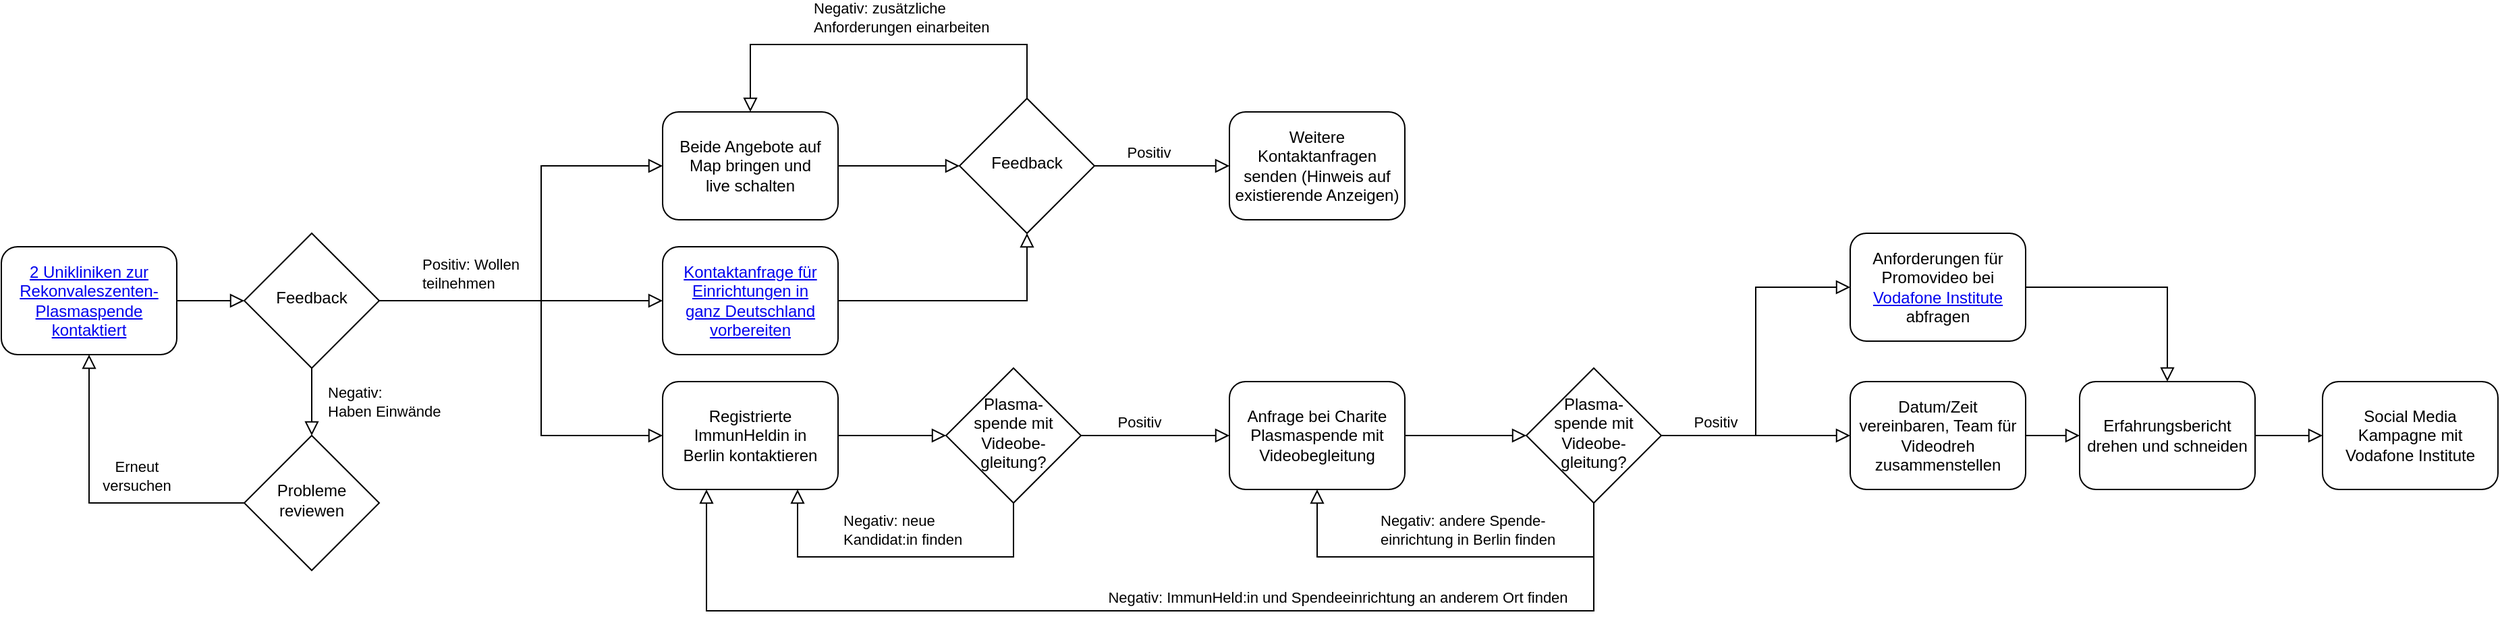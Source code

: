 <mxfile version="13.0.1" type="github">
  <diagram id="C5RBs43oDa-KdzZeNtuy" name="Page-1">
    <mxGraphModel dx="1731" dy="620" grid="1" gridSize="10" guides="1" tooltips="1" connect="1" arrows="1" fold="1" page="1" pageScale="1" pageWidth="827" pageHeight="1169" math="0" shadow="0">
      <root>
        <mxCell id="WIyWlLk6GJQsqaUBKTNV-0" />
        <mxCell id="WIyWlLk6GJQsqaUBKTNV-1" parent="WIyWlLk6GJQsqaUBKTNV-0" />
        <mxCell id="WIyWlLk6GJQsqaUBKTNV-2" value="" style="rounded=0;html=1;jettySize=auto;orthogonalLoop=1;fontSize=11;endArrow=block;endFill=0;endSize=8;strokeWidth=1;shadow=0;labelBackgroundColor=none;edgeStyle=orthogonalEdgeStyle;" parent="WIyWlLk6GJQsqaUBKTNV-1" source="WIyWlLk6GJQsqaUBKTNV-3" target="WIyWlLk6GJQsqaUBKTNV-6" edge="1">
          <mxGeometry relative="1" as="geometry" />
        </mxCell>
        <mxCell id="WIyWlLk6GJQsqaUBKTNV-3" value="&lt;a href=&quot;https://github.com/weliveindetail/ImmunHelden.de/issues/11&quot;&gt;2 Unikliniken zur Rekonvaleszenten-Plasmaspende kontaktiert&lt;/a&gt;" style="rounded=1;whiteSpace=wrap;html=1;fontSize=12;glass=0;strokeWidth=1;shadow=0;" parent="WIyWlLk6GJQsqaUBKTNV-1" vertex="1">
          <mxGeometry x="-150" y="230" width="130" height="80" as="geometry" />
        </mxCell>
        <mxCell id="WIyWlLk6GJQsqaUBKTNV-4" value="&lt;div align=&quot;left&quot;&gt;Negativ:&lt;br&gt;&lt;/div&gt;&lt;div align=&quot;left&quot;&gt;Haben Einwände&lt;br&gt;&lt;/div&gt;" style="rounded=0;html=1;jettySize=auto;orthogonalLoop=1;fontSize=11;endArrow=block;endFill=0;endSize=8;strokeWidth=1;shadow=0;labelBackgroundColor=none;edgeStyle=orthogonalEdgeStyle;align=left;" parent="WIyWlLk6GJQsqaUBKTNV-1" source="WIyWlLk6GJQsqaUBKTNV-6" target="WIyWlLk6GJQsqaUBKTNV-10" edge="1">
          <mxGeometry y="10" relative="1" as="geometry">
            <mxPoint as="offset" />
          </mxGeometry>
        </mxCell>
        <mxCell id="WIyWlLk6GJQsqaUBKTNV-5" value="&lt;div align=&quot;left&quot;&gt;Positiv: Wollen&lt;br&gt;teilnehmen&lt;/div&gt;" style="edgeStyle=orthogonalEdgeStyle;rounded=0;html=1;jettySize=auto;orthogonalLoop=1;fontSize=11;endArrow=block;endFill=0;endSize=8;strokeWidth=1;shadow=0;labelBackgroundColor=none;align=left;" parent="WIyWlLk6GJQsqaUBKTNV-1" source="WIyWlLk6GJQsqaUBKTNV-6" target="WIyWlLk6GJQsqaUBKTNV-7" edge="1">
          <mxGeometry x="-0.714" y="20" relative="1" as="geometry">
            <mxPoint as="offset" />
          </mxGeometry>
        </mxCell>
        <mxCell id="eErChaB8MKPypUC0hWl1-0" style="edgeStyle=orthogonalEdgeStyle;rounded=0;orthogonalLoop=1;jettySize=auto;html=1;endArrow=block;endFill=0;strokeWidth=1;entryX=0;entryY=0.5;entryDx=0;entryDy=0;endSize=8;" edge="1" parent="WIyWlLk6GJQsqaUBKTNV-1" source="WIyWlLk6GJQsqaUBKTNV-6" target="eErChaB8MKPypUC0hWl1-1">
          <mxGeometry relative="1" as="geometry">
            <mxPoint x="250" y="160" as="targetPoint" />
            <Array as="points">
              <mxPoint x="250" y="270" />
              <mxPoint x="250" y="170" />
            </Array>
          </mxGeometry>
        </mxCell>
        <mxCell id="eErChaB8MKPypUC0hWl1-10" style="edgeStyle=orthogonalEdgeStyle;rounded=0;orthogonalLoop=1;jettySize=auto;html=1;entryX=0;entryY=0.5;entryDx=0;entryDy=0;endArrow=block;endFill=0;endSize=8;strokeWidth=1;" edge="1" parent="WIyWlLk6GJQsqaUBKTNV-1" source="WIyWlLk6GJQsqaUBKTNV-6" target="eErChaB8MKPypUC0hWl1-9">
          <mxGeometry relative="1" as="geometry">
            <Array as="points">
              <mxPoint x="250" y="270" />
              <mxPoint x="250" y="370" />
            </Array>
          </mxGeometry>
        </mxCell>
        <mxCell id="WIyWlLk6GJQsqaUBKTNV-6" value="Feedback" style="rhombus;whiteSpace=wrap;html=1;shadow=0;fontFamily=Helvetica;fontSize=12;align=center;strokeWidth=1;spacing=6;spacingTop=-4;" parent="WIyWlLk6GJQsqaUBKTNV-1" vertex="1">
          <mxGeometry x="30" y="220" width="100" height="100" as="geometry" />
        </mxCell>
        <mxCell id="eErChaB8MKPypUC0hWl1-6" style="edgeStyle=orthogonalEdgeStyle;rounded=0;orthogonalLoop=1;jettySize=auto;html=1;endArrow=block;endFill=0;endSize=8;strokeWidth=1;" edge="1" parent="WIyWlLk6GJQsqaUBKTNV-1" source="WIyWlLk6GJQsqaUBKTNV-7" target="eErChaB8MKPypUC0hWl1-2">
          <mxGeometry relative="1" as="geometry">
            <mxPoint x="520" y="270" as="targetPoint" />
          </mxGeometry>
        </mxCell>
        <mxCell id="WIyWlLk6GJQsqaUBKTNV-7" value="&lt;a href=&quot;https://www.blutspenden.de/blutspendedienste/&quot;&gt;Kontaktanfrage für Einrichtungen in&lt;br&gt;ganz Deutschland vorbereiten&lt;/a&gt;" style="rounded=1;whiteSpace=wrap;html=1;fontSize=12;glass=0;strokeWidth=1;shadow=0;" parent="WIyWlLk6GJQsqaUBKTNV-1" vertex="1">
          <mxGeometry x="340" y="230" width="130" height="80" as="geometry" />
        </mxCell>
        <mxCell id="WIyWlLk6GJQsqaUBKTNV-8" value="Erneut&lt;br&gt;versuchen" style="rounded=0;html=1;jettySize=auto;orthogonalLoop=1;fontSize=11;endArrow=block;endFill=0;endSize=8;strokeWidth=1;shadow=0;labelBackgroundColor=none;edgeStyle=orthogonalEdgeStyle;entryX=0.5;entryY=1;entryDx=0;entryDy=0;" parent="WIyWlLk6GJQsqaUBKTNV-1" source="WIyWlLk6GJQsqaUBKTNV-10" target="WIyWlLk6GJQsqaUBKTNV-3" edge="1">
          <mxGeometry x="-0.289" y="-20" relative="1" as="geometry">
            <mxPoint as="offset" />
          </mxGeometry>
        </mxCell>
        <mxCell id="WIyWlLk6GJQsqaUBKTNV-10" value="Probleme&lt;br&gt;reviewen" style="rhombus;whiteSpace=wrap;html=1;shadow=0;fontFamily=Helvetica;fontSize=12;align=center;strokeWidth=1;spacing=6;spacingTop=-4;" parent="WIyWlLk6GJQsqaUBKTNV-1" vertex="1">
          <mxGeometry x="30" y="370" width="100" height="100" as="geometry" />
        </mxCell>
        <mxCell id="WIyWlLk6GJQsqaUBKTNV-11" value="Weitere Kontaktanfragen senden (Hinweis auf existierende Anzeigen)" style="rounded=1;whiteSpace=wrap;html=1;fontSize=12;glass=0;strokeWidth=1;shadow=0;" parent="WIyWlLk6GJQsqaUBKTNV-1" vertex="1">
          <mxGeometry x="760" y="130" width="130" height="80" as="geometry" />
        </mxCell>
        <mxCell id="eErChaB8MKPypUC0hWl1-3" style="edgeStyle=orthogonalEdgeStyle;rounded=0;orthogonalLoop=1;jettySize=auto;html=1;endArrow=block;endFill=0;endSize=8;strokeWidth=1;" edge="1" parent="WIyWlLk6GJQsqaUBKTNV-1" source="eErChaB8MKPypUC0hWl1-1" target="eErChaB8MKPypUC0hWl1-2">
          <mxGeometry relative="1" as="geometry" />
        </mxCell>
        <mxCell id="eErChaB8MKPypUC0hWl1-1" value="Beide Angebote auf Map bringen und&lt;br&gt;live schalten" style="rounded=1;whiteSpace=wrap;html=1;fontSize=12;glass=0;strokeWidth=1;shadow=0;" vertex="1" parent="WIyWlLk6GJQsqaUBKTNV-1">
          <mxGeometry x="340" y="130" width="130" height="80" as="geometry" />
        </mxCell>
        <mxCell id="eErChaB8MKPypUC0hWl1-4" style="edgeStyle=orthogonalEdgeStyle;rounded=0;orthogonalLoop=1;jettySize=auto;html=1;endArrow=block;endFill=0;endSize=8;strokeWidth=1;entryX=0.5;entryY=0;entryDx=0;entryDy=0;" edge="1" parent="WIyWlLk6GJQsqaUBKTNV-1" source="eErChaB8MKPypUC0hWl1-2" target="eErChaB8MKPypUC0hWl1-1">
          <mxGeometry relative="1" as="geometry">
            <mxPoint x="610" y="50" as="targetPoint" />
            <Array as="points">
              <mxPoint x="610" y="80" />
              <mxPoint x="405" y="80" />
            </Array>
          </mxGeometry>
        </mxCell>
        <mxCell id="eErChaB8MKPypUC0hWl1-5" value="&lt;div align=&quot;left&quot;&gt;Negativ: zusätzliche&lt;br&gt;&lt;/div&gt;&lt;div align=&quot;left&quot;&gt;Anforderungen einarbeiten&lt;br&gt;&lt;/div&gt;" style="edgeLabel;html=1;align=left;verticalAlign=middle;resizable=0;points=[];" vertex="1" connectable="0" parent="eErChaB8MKPypUC0hWl1-4">
          <mxGeometry x="0.01" y="-1" relative="1" as="geometry">
            <mxPoint x="-51" y="-19" as="offset" />
          </mxGeometry>
        </mxCell>
        <mxCell id="eErChaB8MKPypUC0hWl1-7" style="edgeStyle=orthogonalEdgeStyle;rounded=0;orthogonalLoop=1;jettySize=auto;html=1;entryX=0;entryY=0.5;entryDx=0;entryDy=0;endArrow=block;endFill=0;endSize=8;strokeWidth=1;" edge="1" parent="WIyWlLk6GJQsqaUBKTNV-1" source="eErChaB8MKPypUC0hWl1-2" target="WIyWlLk6GJQsqaUBKTNV-11">
          <mxGeometry relative="1" as="geometry" />
        </mxCell>
        <mxCell id="eErChaB8MKPypUC0hWl1-24" value="Positiv" style="edgeLabel;html=1;align=center;verticalAlign=middle;resizable=0;points=[];" vertex="1" connectable="0" parent="eErChaB8MKPypUC0hWl1-7">
          <mxGeometry x="-0.58" y="-1" relative="1" as="geometry">
            <mxPoint x="19" y="-11" as="offset" />
          </mxGeometry>
        </mxCell>
        <mxCell id="eErChaB8MKPypUC0hWl1-2" value="Feedback" style="rhombus;whiteSpace=wrap;html=1;shadow=0;fontFamily=Helvetica;fontSize=12;align=center;strokeWidth=1;spacing=6;spacingTop=-4;" vertex="1" parent="WIyWlLk6GJQsqaUBKTNV-1">
          <mxGeometry x="560" y="120" width="100" height="100" as="geometry" />
        </mxCell>
        <mxCell id="eErChaB8MKPypUC0hWl1-18" style="edgeStyle=orthogonalEdgeStyle;rounded=0;orthogonalLoop=1;jettySize=auto;html=1;endArrow=block;endFill=0;endSize=8;strokeWidth=1;" edge="1" parent="WIyWlLk6GJQsqaUBKTNV-1" source="eErChaB8MKPypUC0hWl1-8" target="eErChaB8MKPypUC0hWl1-14">
          <mxGeometry relative="1" as="geometry" />
        </mxCell>
        <mxCell id="eErChaB8MKPypUC0hWl1-8" value="Anfrage bei Charite&lt;br&gt;Plasmaspende mit Videobegleitung" style="rounded=1;whiteSpace=wrap;html=1;fontSize=12;glass=0;strokeWidth=1;shadow=0;" vertex="1" parent="WIyWlLk6GJQsqaUBKTNV-1">
          <mxGeometry x="760" y="330" width="130" height="80" as="geometry" />
        </mxCell>
        <mxCell id="eErChaB8MKPypUC0hWl1-12" value="" style="edgeStyle=orthogonalEdgeStyle;rounded=0;orthogonalLoop=1;jettySize=auto;html=1;endArrow=block;endFill=0;endSize=8;strokeWidth=1;" edge="1" parent="WIyWlLk6GJQsqaUBKTNV-1" source="eErChaB8MKPypUC0hWl1-9">
          <mxGeometry relative="1" as="geometry">
            <mxPoint x="550" y="370" as="targetPoint" />
          </mxGeometry>
        </mxCell>
        <mxCell id="eErChaB8MKPypUC0hWl1-9" value="Registrierte ImmunHeldin in&lt;br&gt;Berlin kontaktieren" style="rounded=1;whiteSpace=wrap;html=1;fontSize=12;glass=0;strokeWidth=1;shadow=0;" vertex="1" parent="WIyWlLk6GJQsqaUBKTNV-1">
          <mxGeometry x="340" y="330" width="130" height="80" as="geometry" />
        </mxCell>
        <mxCell id="eErChaB8MKPypUC0hWl1-15" value="" style="edgeStyle=orthogonalEdgeStyle;rounded=0;orthogonalLoop=1;jettySize=auto;html=1;endArrow=block;endFill=0;endSize=8;strokeWidth=1;" edge="1" parent="WIyWlLk6GJQsqaUBKTNV-1" source="eErChaB8MKPypUC0hWl1-13">
          <mxGeometry relative="1" as="geometry">
            <mxPoint x="440" y="410" as="targetPoint" />
            <Array as="points">
              <mxPoint x="600" y="460" />
              <mxPoint x="440" y="460" />
              <mxPoint x="440" y="410" />
            </Array>
          </mxGeometry>
        </mxCell>
        <mxCell id="eErChaB8MKPypUC0hWl1-16" value="&lt;div align=&quot;left&quot;&gt;Negativ: neue&lt;br&gt;Kandidat:in finden&lt;br&gt;&lt;/div&gt;" style="edgeLabel;html=1;align=left;verticalAlign=middle;resizable=0;points=[];" vertex="1" connectable="0" parent="eErChaB8MKPypUC0hWl1-15">
          <mxGeometry x="0.347" y="3" relative="1" as="geometry">
            <mxPoint y="-23" as="offset" />
          </mxGeometry>
        </mxCell>
        <mxCell id="eErChaB8MKPypUC0hWl1-17" style="edgeStyle=orthogonalEdgeStyle;rounded=0;orthogonalLoop=1;jettySize=auto;html=1;entryX=0;entryY=0.5;entryDx=0;entryDy=0;endArrow=block;endFill=0;endSize=8;strokeWidth=1;" edge="1" parent="WIyWlLk6GJQsqaUBKTNV-1" source="eErChaB8MKPypUC0hWl1-13" target="eErChaB8MKPypUC0hWl1-8">
          <mxGeometry relative="1" as="geometry" />
        </mxCell>
        <mxCell id="eErChaB8MKPypUC0hWl1-23" value="&lt;div&gt;Positiv&lt;/div&gt;" style="edgeLabel;html=1;align=center;verticalAlign=middle;resizable=0;points=[];" vertex="1" connectable="0" parent="eErChaB8MKPypUC0hWl1-17">
          <mxGeometry x="-0.218" y="1" relative="1" as="geometry">
            <mxPoint y="-9" as="offset" />
          </mxGeometry>
        </mxCell>
        <mxCell id="eErChaB8MKPypUC0hWl1-13" value="Plasma-&lt;br&gt;spende mit Videobe-gleitung?" style="rhombus;whiteSpace=wrap;html=1;shadow=0;fontFamily=Helvetica;fontSize=12;align=center;strokeWidth=1;spacing=6;spacingTop=-4;" vertex="1" parent="WIyWlLk6GJQsqaUBKTNV-1">
          <mxGeometry x="550" y="320" width="100" height="100" as="geometry" />
        </mxCell>
        <mxCell id="eErChaB8MKPypUC0hWl1-19" style="edgeStyle=orthogonalEdgeStyle;rounded=0;orthogonalLoop=1;jettySize=auto;html=1;entryX=0.5;entryY=1;entryDx=0;entryDy=0;endArrow=block;endFill=0;endSize=8;strokeWidth=1;" edge="1" parent="WIyWlLk6GJQsqaUBKTNV-1" source="eErChaB8MKPypUC0hWl1-14" target="eErChaB8MKPypUC0hWl1-8">
          <mxGeometry relative="1" as="geometry">
            <Array as="points">
              <mxPoint x="1030" y="460" />
              <mxPoint x="825" y="460" />
            </Array>
          </mxGeometry>
        </mxCell>
        <mxCell id="eErChaB8MKPypUC0hWl1-20" value="&lt;div align=&quot;left&quot;&gt;Negativ: andere Spende-&lt;br&gt;einrichtung in Berlin finden&lt;br&gt;&lt;/div&gt;" style="edgeLabel;html=1;align=left;verticalAlign=middle;resizable=0;points=[];" vertex="1" connectable="0" parent="eErChaB8MKPypUC0hWl1-19">
          <mxGeometry x="0.159" y="2" relative="1" as="geometry">
            <mxPoint x="-29" y="-22" as="offset" />
          </mxGeometry>
        </mxCell>
        <mxCell id="eErChaB8MKPypUC0hWl1-21" style="edgeStyle=orthogonalEdgeStyle;rounded=0;orthogonalLoop=1;jettySize=auto;html=1;entryX=0.25;entryY=1;entryDx=0;entryDy=0;endArrow=block;endFill=0;endSize=8;strokeWidth=1;" edge="1" parent="WIyWlLk6GJQsqaUBKTNV-1" source="eErChaB8MKPypUC0hWl1-14" target="eErChaB8MKPypUC0hWl1-9">
          <mxGeometry relative="1" as="geometry">
            <Array as="points">
              <mxPoint x="1030" y="500" />
              <mxPoint x="373" y="500" />
            </Array>
          </mxGeometry>
        </mxCell>
        <mxCell id="eErChaB8MKPypUC0hWl1-22" value="Negativ: ImmunHeld:in und Spendeeinrichtung an anderem Ort finden" style="edgeLabel;html=1;align=center;verticalAlign=middle;resizable=0;points=[];" vertex="1" connectable="0" parent="eErChaB8MKPypUC0hWl1-21">
          <mxGeometry x="0.245" y="2" relative="1" as="geometry">
            <mxPoint x="245" y="-12" as="offset" />
          </mxGeometry>
        </mxCell>
        <mxCell id="eErChaB8MKPypUC0hWl1-26" value="&lt;div&gt;Positiv&lt;/div&gt;" style="edgeStyle=orthogonalEdgeStyle;rounded=0;orthogonalLoop=1;jettySize=auto;html=1;entryX=0;entryY=0.5;entryDx=0;entryDy=0;endArrow=block;endFill=0;endSize=8;strokeWidth=1;" edge="1" parent="WIyWlLk6GJQsqaUBKTNV-1" source="eErChaB8MKPypUC0hWl1-14" target="eErChaB8MKPypUC0hWl1-25">
          <mxGeometry x="-0.429" y="10" relative="1" as="geometry">
            <mxPoint as="offset" />
          </mxGeometry>
        </mxCell>
        <mxCell id="eErChaB8MKPypUC0hWl1-31" style="edgeStyle=orthogonalEdgeStyle;rounded=0;orthogonalLoop=1;jettySize=auto;html=1;entryX=0;entryY=0.5;entryDx=0;entryDy=0;endArrow=block;endFill=0;endSize=8;strokeWidth=1;" edge="1" parent="WIyWlLk6GJQsqaUBKTNV-1" source="eErChaB8MKPypUC0hWl1-14" target="eErChaB8MKPypUC0hWl1-29">
          <mxGeometry relative="1" as="geometry" />
        </mxCell>
        <mxCell id="eErChaB8MKPypUC0hWl1-14" value="Plasma-&lt;br&gt;spende mit Videobe-gleitung?" style="rhombus;whiteSpace=wrap;html=1;shadow=0;fontFamily=Helvetica;fontSize=12;align=center;strokeWidth=1;spacing=6;spacingTop=-4;" vertex="1" parent="WIyWlLk6GJQsqaUBKTNV-1">
          <mxGeometry x="980" y="320" width="100" height="100" as="geometry" />
        </mxCell>
        <mxCell id="eErChaB8MKPypUC0hWl1-28" style="edgeStyle=orthogonalEdgeStyle;rounded=0;orthogonalLoop=1;jettySize=auto;html=1;entryX=0;entryY=0.5;entryDx=0;entryDy=0;endArrow=block;endFill=0;endSize=8;strokeWidth=1;" edge="1" parent="WIyWlLk6GJQsqaUBKTNV-1" source="eErChaB8MKPypUC0hWl1-25" target="eErChaB8MKPypUC0hWl1-27">
          <mxGeometry relative="1" as="geometry" />
        </mxCell>
        <mxCell id="eErChaB8MKPypUC0hWl1-25" value="Datum/Zeit vereinbaren, Team für Videodreh zusammenstellen" style="rounded=1;whiteSpace=wrap;html=1;fontSize=12;glass=0;strokeWidth=1;shadow=0;" vertex="1" parent="WIyWlLk6GJQsqaUBKTNV-1">
          <mxGeometry x="1220" y="330" width="130" height="80" as="geometry" />
        </mxCell>
        <mxCell id="eErChaB8MKPypUC0hWl1-33" style="edgeStyle=orthogonalEdgeStyle;rounded=0;orthogonalLoop=1;jettySize=auto;html=1;entryX=0;entryY=0.5;entryDx=0;entryDy=0;endArrow=block;endFill=0;endSize=8;strokeWidth=1;" edge="1" parent="WIyWlLk6GJQsqaUBKTNV-1" source="eErChaB8MKPypUC0hWl1-27" target="eErChaB8MKPypUC0hWl1-32">
          <mxGeometry relative="1" as="geometry" />
        </mxCell>
        <mxCell id="eErChaB8MKPypUC0hWl1-27" value="Erfahrungsbericht drehen und schneiden" style="rounded=1;whiteSpace=wrap;html=1;fontSize=12;glass=0;strokeWidth=1;shadow=0;" vertex="1" parent="WIyWlLk6GJQsqaUBKTNV-1">
          <mxGeometry x="1390" y="330" width="130" height="80" as="geometry" />
        </mxCell>
        <mxCell id="eErChaB8MKPypUC0hWl1-30" style="edgeStyle=orthogonalEdgeStyle;rounded=0;orthogonalLoop=1;jettySize=auto;html=1;entryX=0.5;entryY=0;entryDx=0;entryDy=0;endArrow=block;endFill=0;endSize=8;strokeWidth=1;" edge="1" parent="WIyWlLk6GJQsqaUBKTNV-1" source="eErChaB8MKPypUC0hWl1-29" target="eErChaB8MKPypUC0hWl1-27">
          <mxGeometry relative="1" as="geometry" />
        </mxCell>
        <mxCell id="eErChaB8MKPypUC0hWl1-29" value="&lt;div&gt;Anforderungen für Promovideo bei &lt;a href=&quot;https://twitter.com/vf_institute&quot;&gt;Vodafone Institute&lt;/a&gt;&lt;/div&gt;&lt;div&gt;abfragen&lt;br&gt;&lt;/div&gt;" style="rounded=1;whiteSpace=wrap;html=1;fontSize=12;glass=0;strokeWidth=1;shadow=0;" vertex="1" parent="WIyWlLk6GJQsqaUBKTNV-1">
          <mxGeometry x="1220" y="220" width="130" height="80" as="geometry" />
        </mxCell>
        <mxCell id="eErChaB8MKPypUC0hWl1-32" value="Social Media Kampagne mit Vodafone Institute" style="rounded=1;whiteSpace=wrap;html=1;fontSize=12;glass=0;strokeWidth=1;shadow=0;" vertex="1" parent="WIyWlLk6GJQsqaUBKTNV-1">
          <mxGeometry x="1570" y="330" width="130" height="80" as="geometry" />
        </mxCell>
      </root>
    </mxGraphModel>
  </diagram>
</mxfile>
